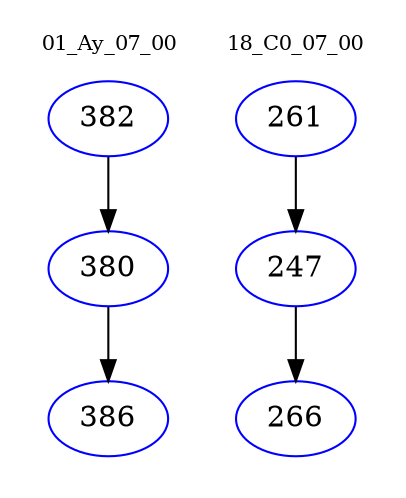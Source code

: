 digraph{
subgraph cluster_0 {
color = white
label = "01_Ay_07_00";
fontsize=10;
T0_382 [label="382", color="blue"]
T0_382 -> T0_380 [color="black"]
T0_380 [label="380", color="blue"]
T0_380 -> T0_386 [color="black"]
T0_386 [label="386", color="blue"]
}
subgraph cluster_1 {
color = white
label = "18_C0_07_00";
fontsize=10;
T1_261 [label="261", color="blue"]
T1_261 -> T1_247 [color="black"]
T1_247 [label="247", color="blue"]
T1_247 -> T1_266 [color="black"]
T1_266 [label="266", color="blue"]
}
}
